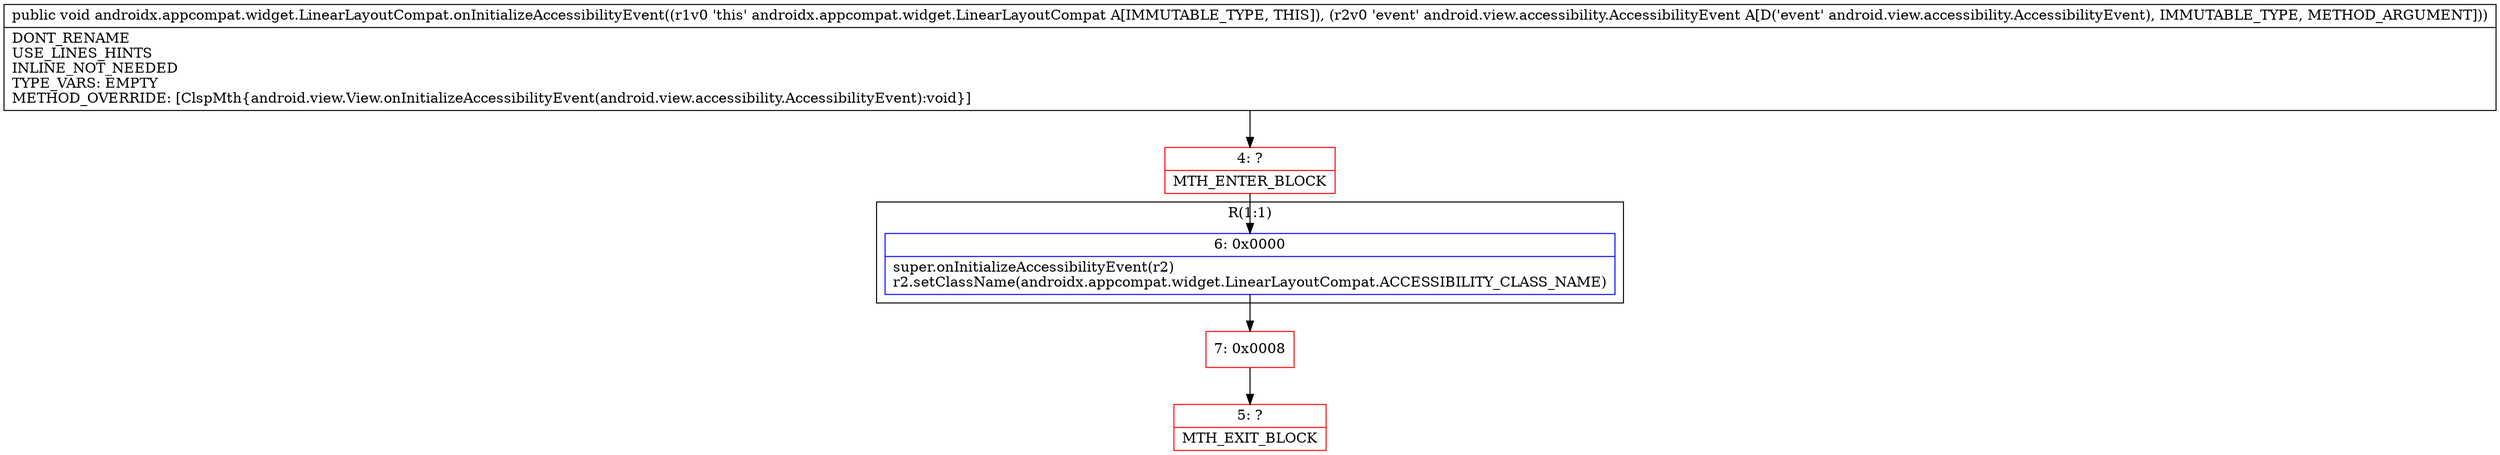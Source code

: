 digraph "CFG forandroidx.appcompat.widget.LinearLayoutCompat.onInitializeAccessibilityEvent(Landroid\/view\/accessibility\/AccessibilityEvent;)V" {
subgraph cluster_Region_731311329 {
label = "R(1:1)";
node [shape=record,color=blue];
Node_6 [shape=record,label="{6\:\ 0x0000|super.onInitializeAccessibilityEvent(r2)\lr2.setClassName(androidx.appcompat.widget.LinearLayoutCompat.ACCESSIBILITY_CLASS_NAME)\l}"];
}
Node_4 [shape=record,color=red,label="{4\:\ ?|MTH_ENTER_BLOCK\l}"];
Node_7 [shape=record,color=red,label="{7\:\ 0x0008}"];
Node_5 [shape=record,color=red,label="{5\:\ ?|MTH_EXIT_BLOCK\l}"];
MethodNode[shape=record,label="{public void androidx.appcompat.widget.LinearLayoutCompat.onInitializeAccessibilityEvent((r1v0 'this' androidx.appcompat.widget.LinearLayoutCompat A[IMMUTABLE_TYPE, THIS]), (r2v0 'event' android.view.accessibility.AccessibilityEvent A[D('event' android.view.accessibility.AccessibilityEvent), IMMUTABLE_TYPE, METHOD_ARGUMENT]))  | DONT_RENAME\lUSE_LINES_HINTS\lINLINE_NOT_NEEDED\lTYPE_VARS: EMPTY\lMETHOD_OVERRIDE: [ClspMth\{android.view.View.onInitializeAccessibilityEvent(android.view.accessibility.AccessibilityEvent):void\}]\l}"];
MethodNode -> Node_4;Node_6 -> Node_7;
Node_4 -> Node_6;
Node_7 -> Node_5;
}

